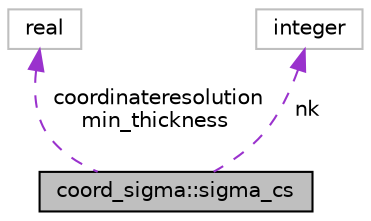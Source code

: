 digraph "coord_sigma::sigma_cs"
{
 // INTERACTIVE_SVG=YES
 // LATEX_PDF_SIZE
  edge [fontname="Helvetica",fontsize="10",labelfontname="Helvetica",labelfontsize="10"];
  node [fontname="Helvetica",fontsize="10",shape=record];
  Node1 [label="coord_sigma::sigma_cs",height=0.2,width=0.4,color="black", fillcolor="grey75", style="filled", fontcolor="black",tooltip="Control structure containing required parameters for the sigma coordinate."];
  Node2 -> Node1 [dir="back",color="darkorchid3",fontsize="10",style="dashed",label=" coordinateresolution\nmin_thickness" ,fontname="Helvetica"];
  Node2 [label="real",height=0.2,width=0.4,color="grey75", fillcolor="white", style="filled",tooltip=" "];
  Node3 -> Node1 [dir="back",color="darkorchid3",fontsize="10",style="dashed",label=" nk" ,fontname="Helvetica"];
  Node3 [label="integer",height=0.2,width=0.4,color="grey75", fillcolor="white", style="filled",tooltip=" "];
}

